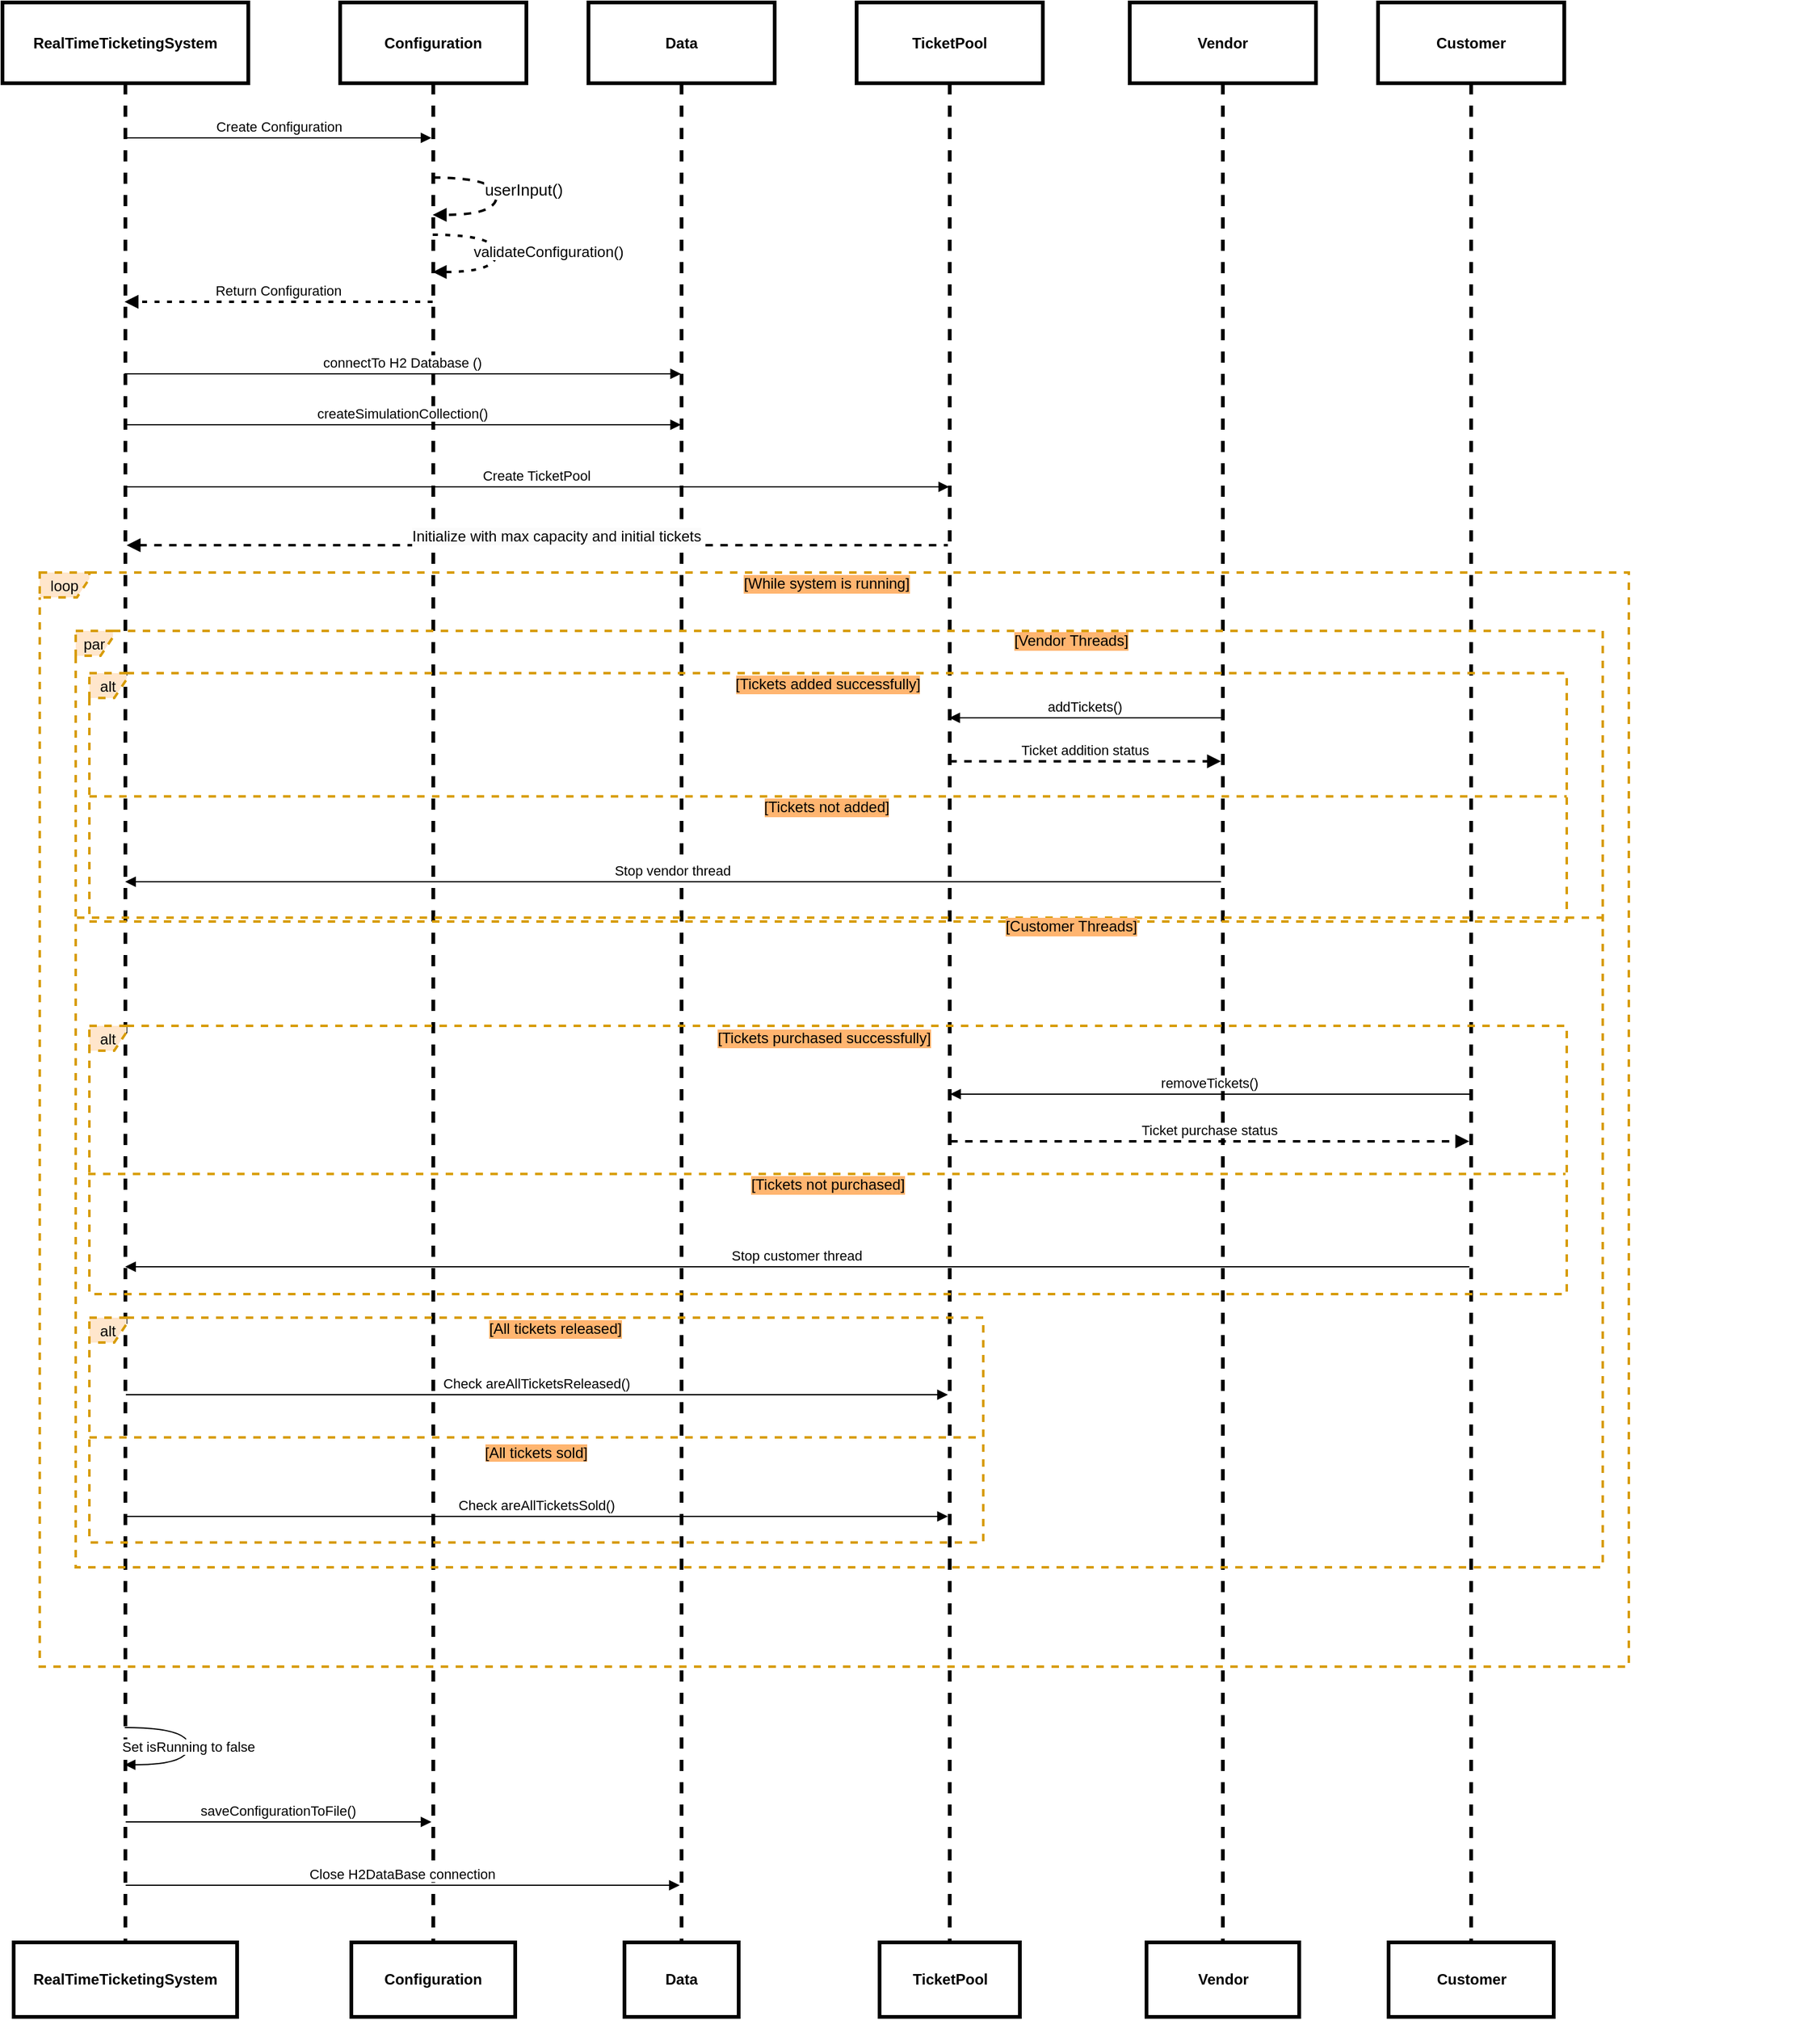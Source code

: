<mxfile version="25.0.3">
  <diagram name="Page-1" id="2YBvvXClWsGukQMizWep">
    <mxGraphModel dx="2625" dy="1393" grid="1" gridSize="10" guides="1" tooltips="1" connect="1" arrows="1" fold="1" page="1" pageScale="1" pageWidth="850" pageHeight="1100" math="0" shadow="0">
      <root>
        <mxCell id="0" />
        <mxCell id="1" parent="0" />
        <mxCell id="Iy0Jn0IihA7hDuZPOEbw-1" value="RealTimeTicketingSystem" style="shape=umlLifeline;perimeter=lifelinePerimeter;whiteSpace=wrap;container=1;dropTarget=0;collapsible=0;recursiveResize=0;outlineConnect=0;portConstraint=eastwest;newEdgeStyle={&quot;edgeStyle&quot;:&quot;elbowEdgeStyle&quot;,&quot;elbow&quot;:&quot;vertical&quot;,&quot;curved&quot;:0,&quot;rounded&quot;:0};size=65;strokeWidth=3;fontStyle=1" vertex="1" parent="1">
          <mxGeometry x="20" y="20" width="198" height="1580" as="geometry" />
        </mxCell>
        <mxCell id="Iy0Jn0IihA7hDuZPOEbw-2" value="Configuration" style="shape=umlLifeline;perimeter=lifelinePerimeter;whiteSpace=wrap;container=1;dropTarget=0;collapsible=0;recursiveResize=0;outlineConnect=0;portConstraint=eastwest;newEdgeStyle={&quot;edgeStyle&quot;:&quot;elbowEdgeStyle&quot;,&quot;elbow&quot;:&quot;vertical&quot;,&quot;curved&quot;:0,&quot;rounded&quot;:0};size=65;strokeWidth=3;fontStyle=1" vertex="1" parent="1">
          <mxGeometry x="292" y="20" width="150" height="1580" as="geometry" />
        </mxCell>
        <mxCell id="Iy0Jn0IihA7hDuZPOEbw-3" value="Data" style="shape=umlLifeline;perimeter=lifelinePerimeter;whiteSpace=wrap;container=1;dropTarget=0;collapsible=0;recursiveResize=0;outlineConnect=0;portConstraint=eastwest;newEdgeStyle={&quot;edgeStyle&quot;:&quot;elbowEdgeStyle&quot;,&quot;elbow&quot;:&quot;vertical&quot;,&quot;curved&quot;:0,&quot;rounded&quot;:0};size=65;strokeWidth=3;fontStyle=1" vertex="1" parent="1">
          <mxGeometry x="492" y="20" width="150" height="1580" as="geometry" />
        </mxCell>
        <mxCell id="Iy0Jn0IihA7hDuZPOEbw-4" value="TicketPool" style="shape=umlLifeline;perimeter=lifelinePerimeter;whiteSpace=wrap;container=1;dropTarget=0;collapsible=0;recursiveResize=0;outlineConnect=0;portConstraint=eastwest;newEdgeStyle={&quot;edgeStyle&quot;:&quot;elbowEdgeStyle&quot;,&quot;elbow&quot;:&quot;vertical&quot;,&quot;curved&quot;:0,&quot;rounded&quot;:0};size=65;strokeWidth=3;fontStyle=1" vertex="1" parent="1">
          <mxGeometry x="708" y="20" width="150" height="1580" as="geometry" />
        </mxCell>
        <mxCell id="Iy0Jn0IihA7hDuZPOEbw-5" value="Vendor" style="shape=umlLifeline;perimeter=lifelinePerimeter;whiteSpace=wrap;container=1;dropTarget=0;collapsible=0;recursiveResize=0;outlineConnect=0;portConstraint=eastwest;newEdgeStyle={&quot;edgeStyle&quot;:&quot;elbowEdgeStyle&quot;,&quot;elbow&quot;:&quot;vertical&quot;,&quot;curved&quot;:0,&quot;rounded&quot;:0};size=65;strokeWidth=3;fontStyle=1" vertex="1" parent="1">
          <mxGeometry x="928" y="20" width="150" height="1580" as="geometry" />
        </mxCell>
        <mxCell id="Iy0Jn0IihA7hDuZPOEbw-6" value="Customer" style="shape=umlLifeline;perimeter=lifelinePerimeter;whiteSpace=wrap;container=1;dropTarget=0;collapsible=0;recursiveResize=0;outlineConnect=0;portConstraint=eastwest;newEdgeStyle={&quot;edgeStyle&quot;:&quot;elbowEdgeStyle&quot;,&quot;elbow&quot;:&quot;vertical&quot;,&quot;curved&quot;:0,&quot;rounded&quot;:0};size=65;strokeWidth=3;fontStyle=1" vertex="1" parent="1">
          <mxGeometry x="1128" y="20" width="150" height="1580" as="geometry" />
        </mxCell>
        <mxCell id="Iy0Jn0IihA7hDuZPOEbw-8" value="alt" style="shape=umlFrame;dashed=1;pointerEvents=0;dropTarget=0;strokeColor=#d79b00;height=20;width=30;fillColor=#ffe6cc;strokeWidth=2;" vertex="1" parent="1">
          <mxGeometry x="90" y="560" width="1190" height="200" as="geometry" />
        </mxCell>
        <mxCell id="Iy0Jn0IihA7hDuZPOEbw-9" value="[Tickets added successfully]" style="text;strokeColor=none;fillColor=none;align=center;verticalAlign=middle;whiteSpace=wrap;labelBackgroundColor=#FFB570;" vertex="1" parent="Iy0Jn0IihA7hDuZPOEbw-8">
          <mxGeometry x="34.062" width="1121.87" height="18.605" as="geometry" />
        </mxCell>
        <mxCell id="Iy0Jn0IihA7hDuZPOEbw-10" value="" style="shape=line;dashed=1;whiteSpace=wrap;verticalAlign=top;labelPosition=center;verticalLabelPosition=middle;align=center;strokeColor=#d79b00;fillColor=#ffe6cc;strokeWidth=2;labelBackgroundColor=#FFB570;" vertex="1" parent="Iy0Jn0IihA7hDuZPOEbw-8">
          <mxGeometry y="98.41" width="1190" height="1.59" as="geometry" />
        </mxCell>
        <mxCell id="Iy0Jn0IihA7hDuZPOEbw-49" value="[Tickets not added]" style="text;strokeColor=none;fillColor=none;align=center;verticalAlign=middle;whiteSpace=wrap;labelBackgroundColor=#FFB570;" vertex="1" parent="Iy0Jn0IihA7hDuZPOEbw-8">
          <mxGeometry x="33.062" y="98.41" width="1121.87" height="18.605" as="geometry" />
        </mxCell>
        <mxCell id="Iy0Jn0IihA7hDuZPOEbw-56" value="" style="shape=line;dashed=1;whiteSpace=wrap;verticalAlign=top;labelPosition=center;verticalLabelPosition=middle;align=center;strokeColor=#d79b00;fillColor=#ffe6cc;strokeWidth=2;labelBackgroundColor=#FFB570;" vertex="1" parent="Iy0Jn0IihA7hDuZPOEbw-8">
          <mxGeometry x="-1" y="402.41" width="1190" height="1.59" as="geometry" />
        </mxCell>
        <mxCell id="Iy0Jn0IihA7hDuZPOEbw-14" value="par" style="shape=umlFrame;dashed=1;pointerEvents=0;dropTarget=0;strokeColor=#d79b00;height=20;width=30;fillColor=#ffe6cc;strokeWidth=2;" vertex="1" parent="1">
          <mxGeometry x="79" y="526" width="1230" height="754" as="geometry" />
        </mxCell>
        <mxCell id="Iy0Jn0IihA7hDuZPOEbw-15" value="[Vendor Threads]" style="text;strokeColor=none;fillColor=none;align=center;verticalAlign=middle;whiteSpace=wrap;labelBackgroundColor=#FFB570;" vertex="1" parent="Iy0Jn0IihA7hDuZPOEbw-14">
          <mxGeometry x="200.003" width="1203.977" height="16.944" as="geometry" />
        </mxCell>
        <mxCell id="Iy0Jn0IihA7hDuZPOEbw-16" value="" style="shape=line;dashed=1;whiteSpace=wrap;verticalAlign=top;labelPosition=center;verticalLabelPosition=middle;align=center;strokeColor=#d79b00;fillColor=#ffe6cc;strokeWidth=2;" vertex="1" parent="Iy0Jn0IihA7hDuZPOEbw-14">
          <mxGeometry x="1" y="229.589" width="1230" height="2.542" as="geometry" />
        </mxCell>
        <mxCell id="Iy0Jn0IihA7hDuZPOEbw-51" value="[Customer Threads]" style="text;strokeColor=none;fillColor=none;align=center;verticalAlign=middle;whiteSpace=wrap;labelBackgroundColor=#FFB570;" vertex="1" parent="Iy0Jn0IihA7hDuZPOEbw-14">
          <mxGeometry x="200.003" y="229.589" width="1203.977" height="16.944" as="geometry" />
        </mxCell>
        <mxCell id="Iy0Jn0IihA7hDuZPOEbw-17" value="loop" style="shape=umlFrame;dashed=1;pointerEvents=0;dropTarget=0;strokeColor=#d79b00;height=20;width=40;fillColor=#ffe6cc;strokeWidth=2;" vertex="1" parent="1">
          <mxGeometry x="50" y="479" width="1280" height="881" as="geometry" />
        </mxCell>
        <mxCell id="Iy0Jn0IihA7hDuZPOEbw-18" value="[While system is running]" style="text;strokeColor=none;fillColor=none;align=center;verticalAlign=middle;whiteSpace=wrap;labelBackgroundColor=#ffb570;" vertex="1" parent="Iy0Jn0IihA7hDuZPOEbw-17">
          <mxGeometry x="11.802" width="1244.395" height="18.606" as="geometry" />
        </mxCell>
        <mxCell id="Iy0Jn0IihA7hDuZPOEbw-19" value="alt" style="shape=umlFrame;dashed=1;pointerEvents=0;dropTarget=0;strokeColor=#d79b00;height=20;width=30;fillColor=#ffe6cc;strokeWidth=2;" vertex="1" parent="1">
          <mxGeometry x="90" y="1079" width="720" height="181" as="geometry" />
        </mxCell>
        <mxCell id="Iy0Jn0IihA7hDuZPOEbw-20" value="[All tickets released]" style="text;strokeColor=none;fillColor=none;align=center;verticalAlign=middle;whiteSpace=wrap;labelBackgroundColor=#FFB570;" vertex="1" parent="Iy0Jn0IihA7hDuZPOEbw-19">
          <mxGeometry x="31.487" width="688.513" height="17.921" as="geometry" />
        </mxCell>
        <mxCell id="Iy0Jn0IihA7hDuZPOEbw-21" value="[All tickets sold]" style="shape=line;dashed=1;whiteSpace=wrap;verticalAlign=top;labelPosition=center;verticalLabelPosition=middle;align=center;strokeColor=#d79b00;fillColor=#ffe6cc;strokeWidth=2;labelBackgroundColor=#FFB570;" vertex="1" parent="Iy0Jn0IihA7hDuZPOEbw-19">
          <mxGeometry y="94.98" width="720.0" height="2.688" as="geometry" />
        </mxCell>
        <mxCell id="Iy0Jn0IihA7hDuZPOEbw-22" value="Create Configuration" style="verticalAlign=bottom;edgeStyle=elbowEdgeStyle;elbow=vertical;curved=0;rounded=0;endArrow=block;" edge="1" parent="1" source="Iy0Jn0IihA7hDuZPOEbw-1" target="Iy0Jn0IihA7hDuZPOEbw-2">
          <mxGeometry relative="1" as="geometry">
            <Array as="points">
              <mxPoint x="252" y="129" />
            </Array>
          </mxGeometry>
        </mxCell>
        <mxCell id="Iy0Jn0IihA7hDuZPOEbw-23" value="userInput()" style="curved=1;dashed=1;endArrow=block;rounded=0;strokeWidth=2;fontSize=13;" edge="1" parent="1">
          <mxGeometry x="-0.09" y="22" relative="1" as="geometry">
            <Array as="points">
              <mxPoint x="418" y="161" />
              <mxPoint x="418" y="191" />
            </Array>
            <mxPoint x="366.548" y="161" as="sourcePoint" />
            <mxPoint x="366.548" y="191" as="targetPoint" />
            <mxPoint as="offset" />
          </mxGeometry>
        </mxCell>
        <mxCell id="Iy0Jn0IihA7hDuZPOEbw-24" value="validateConfiguration()" style="curved=1;dashed=1;dashPattern=2 3;endArrow=block;rounded=0;strokeWidth=2;fontSize=12;" edge="1" parent="1">
          <mxGeometry x="-0.03" y="42" relative="1" as="geometry">
            <Array as="points">
              <mxPoint x="418" y="207" />
              <mxPoint x="418" y="237" />
            </Array>
            <mxPoint x="366.548" y="207" as="sourcePoint" />
            <mxPoint x="366.548" y="237" as="targetPoint" />
            <mxPoint as="offset" />
          </mxGeometry>
        </mxCell>
        <mxCell id="Iy0Jn0IihA7hDuZPOEbw-25" value="Return Configuration" style="verticalAlign=bottom;edgeStyle=elbowEdgeStyle;elbow=vertical;curved=0;rounded=0;dashed=1;dashPattern=2 3;endArrow=block;strokeWidth=2;" edge="1" parent="1">
          <mxGeometry relative="1" as="geometry">
            <Array as="points">
              <mxPoint x="255" y="261" />
            </Array>
            <mxPoint x="366.5" y="261" as="sourcePoint" />
            <mxPoint x="118.324" y="261" as="targetPoint" />
          </mxGeometry>
        </mxCell>
        <mxCell id="Iy0Jn0IihA7hDuZPOEbw-26" value="connectTo H2 Database ()" style="verticalAlign=bottom;edgeStyle=elbowEdgeStyle;elbow=horizontal;curved=0;rounded=0;endArrow=block;" edge="1" parent="1">
          <mxGeometry relative="1" as="geometry">
            <Array as="points">
              <mxPoint x="352" y="319" />
            </Array>
            <mxPoint x="118.324" y="319" as="sourcePoint" />
            <mxPoint x="566.5" y="319" as="targetPoint" />
          </mxGeometry>
        </mxCell>
        <mxCell id="Iy0Jn0IihA7hDuZPOEbw-27" value="createSimulationCollection()" style="verticalAlign=bottom;edgeStyle=elbowEdgeStyle;elbow=vertical;curved=0;rounded=0;endArrow=block;" edge="1" parent="1">
          <mxGeometry relative="1" as="geometry">
            <Array as="points">
              <mxPoint x="352" y="360" />
            </Array>
            <mxPoint x="118.389" y="360" as="sourcePoint" />
            <mxPoint x="566.5" y="360" as="targetPoint" />
          </mxGeometry>
        </mxCell>
        <mxCell id="Iy0Jn0IihA7hDuZPOEbw-28" value="Create TicketPool" style="verticalAlign=bottom;edgeStyle=elbowEdgeStyle;elbow=vertical;curved=0;rounded=0;endArrow=block;" edge="1" parent="1">
          <mxGeometry relative="1" as="geometry">
            <Array as="points">
              <mxPoint x="459" y="410" />
            </Array>
            <mxPoint x="118.389" y="410" as="sourcePoint" />
            <mxPoint x="782.5" y="410" as="targetPoint" />
          </mxGeometry>
        </mxCell>
        <mxCell id="Iy0Jn0IihA7hDuZPOEbw-29" value="addTickets()" style="verticalAlign=bottom;edgeStyle=elbowEdgeStyle;elbow=vertical;curved=0;rounded=0;endArrow=block;" edge="1" parent="1">
          <mxGeometry relative="1" as="geometry">
            <Array as="points">
              <mxPoint x="904" y="596" />
            </Array>
            <mxPoint x="1001.5" y="596" as="sourcePoint" />
            <mxPoint x="782.682" y="596" as="targetPoint" />
          </mxGeometry>
        </mxCell>
        <mxCell id="Iy0Jn0IihA7hDuZPOEbw-30" value="Ticket addition status" style="verticalAlign=bottom;edgeStyle=elbowEdgeStyle;elbow=vertical;curved=0;rounded=0;dashed=1;endArrow=block;strokeWidth=2;" edge="1" parent="1">
          <mxGeometry relative="1" as="geometry">
            <Array as="points">
              <mxPoint x="901" y="631" />
            </Array>
            <mxPoint x="782.682" y="631" as="sourcePoint" />
            <mxPoint x="1001.5" y="631" as="targetPoint" />
          </mxGeometry>
        </mxCell>
        <mxCell id="Iy0Jn0IihA7hDuZPOEbw-33" value="Stop vendor thread" style="verticalAlign=bottom;edgeStyle=elbowEdgeStyle;elbow=vertical;curved=0;rounded=0;endArrow=block;strokeWidth=1;" edge="1" parent="1">
          <mxGeometry relative="1" as="geometry">
            <Array as="points">
              <mxPoint x="572" y="728" />
            </Array>
            <mxPoint x="1001.5" y="728" as="sourcePoint" />
            <mxPoint x="118.833" y="728" as="targetPoint" />
          </mxGeometry>
        </mxCell>
        <mxCell id="Iy0Jn0IihA7hDuZPOEbw-34" value="removeTickets()" style="verticalAlign=bottom;edgeStyle=elbowEdgeStyle;elbow=vertical;curved=0;rounded=0;endArrow=block;" edge="1" parent="1">
          <mxGeometry relative="1" as="geometry">
            <Array as="points">
              <mxPoint x="1004" y="899" />
            </Array>
            <mxPoint x="1201.5" y="899" as="sourcePoint" />
            <mxPoint x="783.389" y="899" as="targetPoint" />
          </mxGeometry>
        </mxCell>
        <mxCell id="Iy0Jn0IihA7hDuZPOEbw-35" value="Ticket purchase status" style="verticalAlign=bottom;edgeStyle=elbowEdgeStyle;elbow=vertical;curved=0;rounded=0;dashed=1;endArrow=block;strokeWidth=2;" edge="1" parent="1">
          <mxGeometry relative="1" as="geometry">
            <Array as="points">
              <mxPoint x="1001" y="937" />
            </Array>
            <mxPoint x="783.389" y="937" as="sourcePoint" />
            <mxPoint x="1201.5" y="937" as="targetPoint" />
          </mxGeometry>
        </mxCell>
        <mxCell id="Iy0Jn0IihA7hDuZPOEbw-38" value="Stop customer thread" style="verticalAlign=bottom;edgeStyle=elbowEdgeStyle;elbow=vertical;curved=0;rounded=0;endArrow=block;" edge="1" parent="1">
          <mxGeometry relative="1" as="geometry">
            <Array as="points">
              <mxPoint x="672" y="1038" />
            </Array>
            <mxPoint x="1201.5" y="1038" as="sourcePoint" />
            <mxPoint x="118.833" y="1038" as="targetPoint" />
          </mxGeometry>
        </mxCell>
        <mxCell id="Iy0Jn0IihA7hDuZPOEbw-39" value="Check areAllTicketsReleased()" style="verticalAlign=bottom;edgeStyle=elbowEdgeStyle;elbow=vertical;curved=0;rounded=0;endArrow=block;" edge="1" parent="1">
          <mxGeometry relative="1" as="geometry">
            <Array as="points">
              <mxPoint x="459" y="1141" />
            </Array>
            <mxPoint x="119.389" y="1141" as="sourcePoint" />
            <mxPoint x="781.5" y="1141" as="targetPoint" />
          </mxGeometry>
        </mxCell>
        <mxCell id="Iy0Jn0IihA7hDuZPOEbw-40" value="Check areAllTicketsSold()" style="verticalAlign=bottom;edgeStyle=elbowEdgeStyle;elbow=vertical;curved=0;rounded=0;endArrow=block;" edge="1" parent="1">
          <mxGeometry relative="1" as="geometry">
            <Array as="points">
              <mxPoint x="459" y="1239" />
            </Array>
            <mxPoint x="119.389" y="1239" as="sourcePoint" />
            <mxPoint x="781.5" y="1239" as="targetPoint" />
          </mxGeometry>
        </mxCell>
        <mxCell id="Iy0Jn0IihA7hDuZPOEbw-41" value="Set isRunning to false" style="curved=1;endArrow=block;rounded=0;" edge="1" parent="1">
          <mxGeometry relative="1" as="geometry">
            <Array as="points">
              <mxPoint x="170" y="1409" />
              <mxPoint x="170" y="1439" />
            </Array>
            <mxPoint x="118.5" y="1409" as="sourcePoint" />
            <mxPoint x="118.5" y="1439" as="targetPoint" />
          </mxGeometry>
        </mxCell>
        <mxCell id="Iy0Jn0IihA7hDuZPOEbw-42" value="saveConfigurationToFile()" style="verticalAlign=bottom;edgeStyle=elbowEdgeStyle;elbow=vertical;curved=0;rounded=0;endArrow=block;" edge="1" parent="1">
          <mxGeometry relative="1" as="geometry">
            <Array as="points">
              <mxPoint x="252" y="1485" />
            </Array>
            <mxPoint x="119.25" y="1485" as="sourcePoint" />
            <mxPoint x="365.5" y="1485" as="targetPoint" />
          </mxGeometry>
        </mxCell>
        <mxCell id="Iy0Jn0IihA7hDuZPOEbw-43" value="Close H2DataBase connection" style="verticalAlign=bottom;edgeStyle=elbowEdgeStyle;elbow=horizontal;curved=0;rounded=0;endArrow=block;" edge="1" parent="1">
          <mxGeometry relative="1" as="geometry">
            <Array as="points">
              <mxPoint x="352" y="1536" />
            </Array>
            <mxPoint x="119.25" y="1536" as="sourcePoint" />
            <mxPoint x="565.5" y="1536" as="targetPoint" />
          </mxGeometry>
        </mxCell>
        <mxCell id="Iy0Jn0IihA7hDuZPOEbw-45" value="" style="endArrow=none;html=1;rounded=0;dashed=1;startArrow=block;startFill=1;strokeWidth=2;" edge="1" parent="1">
          <mxGeometry width="50" height="50" relative="1" as="geometry">
            <mxPoint x="120" y="457" as="sourcePoint" />
            <mxPoint x="781.5" y="457" as="targetPoint" />
          </mxGeometry>
        </mxCell>
        <mxCell id="Iy0Jn0IihA7hDuZPOEbw-48" value="&lt;span style=&quot;font-size: 12px; background-color: rgb(251, 251, 251);&quot;&gt;Initialize with max capacity and initial tickets&lt;/span&gt;" style="edgeLabel;html=1;align=center;verticalAlign=middle;resizable=0;points=[];" vertex="1" connectable="0" parent="Iy0Jn0IihA7hDuZPOEbw-45">
          <mxGeometry x="0.069" y="1" relative="1" as="geometry">
            <mxPoint x="-8" y="-6" as="offset" />
          </mxGeometry>
        </mxCell>
        <mxCell id="Iy0Jn0IihA7hDuZPOEbw-52" value="alt" style="shape=umlFrame;dashed=1;pointerEvents=0;dropTarget=0;strokeColor=#d79b00;height=20;width=30;fillColor=#ffe6cc;strokeWidth=2;" vertex="1" parent="1">
          <mxGeometry x="90" y="844" width="1190" height="216" as="geometry" />
        </mxCell>
        <mxCell id="Iy0Jn0IihA7hDuZPOEbw-53" value="[Tickets purchased successfully]" style="text;strokeColor=none;fillColor=none;align=center;verticalAlign=middle;whiteSpace=wrap;labelBackgroundColor=#FFB570;" vertex="1" parent="Iy0Jn0IihA7hDuZPOEbw-52">
          <mxGeometry x="31.262" width="1121.87" height="20.093" as="geometry" />
        </mxCell>
        <mxCell id="Iy0Jn0IihA7hDuZPOEbw-57" value="[Tickets not purchased]" style="text;strokeColor=none;fillColor=none;align=center;verticalAlign=middle;whiteSpace=wrap;labelBackgroundColor=#FFB570;" vertex="1" parent="1">
          <mxGeometry x="124.062" y="962.7" width="1121.87" height="18.605" as="geometry" />
        </mxCell>
        <mxCell id="Iy0Jn0IihA7hDuZPOEbw-58" value="RealTimeTicketingSystem" style="shape=umlLifeline;perimeter=lifelinePerimeter;whiteSpace=wrap;container=1;dropTarget=0;collapsible=0;recursiveResize=0;outlineConnect=0;portConstraint=eastwest;newEdgeStyle={&quot;edgeStyle&quot;:&quot;elbowEdgeStyle&quot;,&quot;elbow&quot;:&quot;vertical&quot;,&quot;curved&quot;:0,&quot;rounded&quot;:0};size=65;strokeWidth=3;fontStyle=1" vertex="1" parent="1">
          <mxGeometry x="29" y="1582" width="180" height="60" as="geometry" />
        </mxCell>
        <mxCell id="Iy0Jn0IihA7hDuZPOEbw-59" value="Configuration" style="shape=umlLifeline;perimeter=lifelinePerimeter;whiteSpace=wrap;container=1;dropTarget=0;collapsible=0;recursiveResize=0;outlineConnect=0;portConstraint=eastwest;newEdgeStyle={&quot;edgeStyle&quot;:&quot;elbowEdgeStyle&quot;,&quot;elbow&quot;:&quot;vertical&quot;,&quot;curved&quot;:0,&quot;rounded&quot;:0};size=65;strokeWidth=3;fontStyle=1" vertex="1" parent="1">
          <mxGeometry x="301" y="1582" width="132" height="60" as="geometry" />
        </mxCell>
        <mxCell id="Iy0Jn0IihA7hDuZPOEbw-60" value="Data" style="shape=umlLifeline;perimeter=lifelinePerimeter;whiteSpace=wrap;container=1;dropTarget=0;collapsible=0;recursiveResize=0;outlineConnect=0;portConstraint=eastwest;newEdgeStyle={&quot;edgeStyle&quot;:&quot;elbowEdgeStyle&quot;,&quot;elbow&quot;:&quot;vertical&quot;,&quot;curved&quot;:0,&quot;rounded&quot;:0};size=65;strokeWidth=3;fontStyle=1" vertex="1" parent="1">
          <mxGeometry x="521" y="1582" width="92" height="60" as="geometry" />
        </mxCell>
        <mxCell id="Iy0Jn0IihA7hDuZPOEbw-61" value="TicketPool" style="shape=umlLifeline;perimeter=lifelinePerimeter;whiteSpace=wrap;container=1;dropTarget=0;collapsible=0;recursiveResize=0;outlineConnect=0;portConstraint=eastwest;newEdgeStyle={&quot;edgeStyle&quot;:&quot;elbowEdgeStyle&quot;,&quot;elbow&quot;:&quot;vertical&quot;,&quot;curved&quot;:0,&quot;rounded&quot;:0};size=65;strokeWidth=3;fontStyle=1" vertex="1" parent="1">
          <mxGeometry x="726.5" y="1582" width="113" height="60" as="geometry" />
        </mxCell>
        <mxCell id="Iy0Jn0IihA7hDuZPOEbw-62" value="Vendor" style="shape=umlLifeline;perimeter=lifelinePerimeter;whiteSpace=wrap;container=1;dropTarget=0;collapsible=0;recursiveResize=0;outlineConnect=0;portConstraint=eastwest;newEdgeStyle={&quot;edgeStyle&quot;:&quot;elbowEdgeStyle&quot;,&quot;elbow&quot;:&quot;vertical&quot;,&quot;curved&quot;:0,&quot;rounded&quot;:0};size=65;strokeWidth=3;fontStyle=1" vertex="1" parent="1">
          <mxGeometry x="941.5" y="1582" width="123" height="60" as="geometry" />
        </mxCell>
        <mxCell id="Iy0Jn0IihA7hDuZPOEbw-63" value="Customer" style="shape=umlLifeline;perimeter=lifelinePerimeter;whiteSpace=wrap;container=1;dropTarget=0;collapsible=0;recursiveResize=0;outlineConnect=0;portConstraint=eastwest;newEdgeStyle={&quot;edgeStyle&quot;:&quot;elbowEdgeStyle&quot;,&quot;elbow&quot;:&quot;vertical&quot;,&quot;curved&quot;:0,&quot;rounded&quot;:0};size=65;strokeWidth=3;fontStyle=1" vertex="1" parent="1">
          <mxGeometry x="1136.5" y="1582" width="133" height="60" as="geometry" />
        </mxCell>
      </root>
    </mxGraphModel>
  </diagram>
</mxfile>
